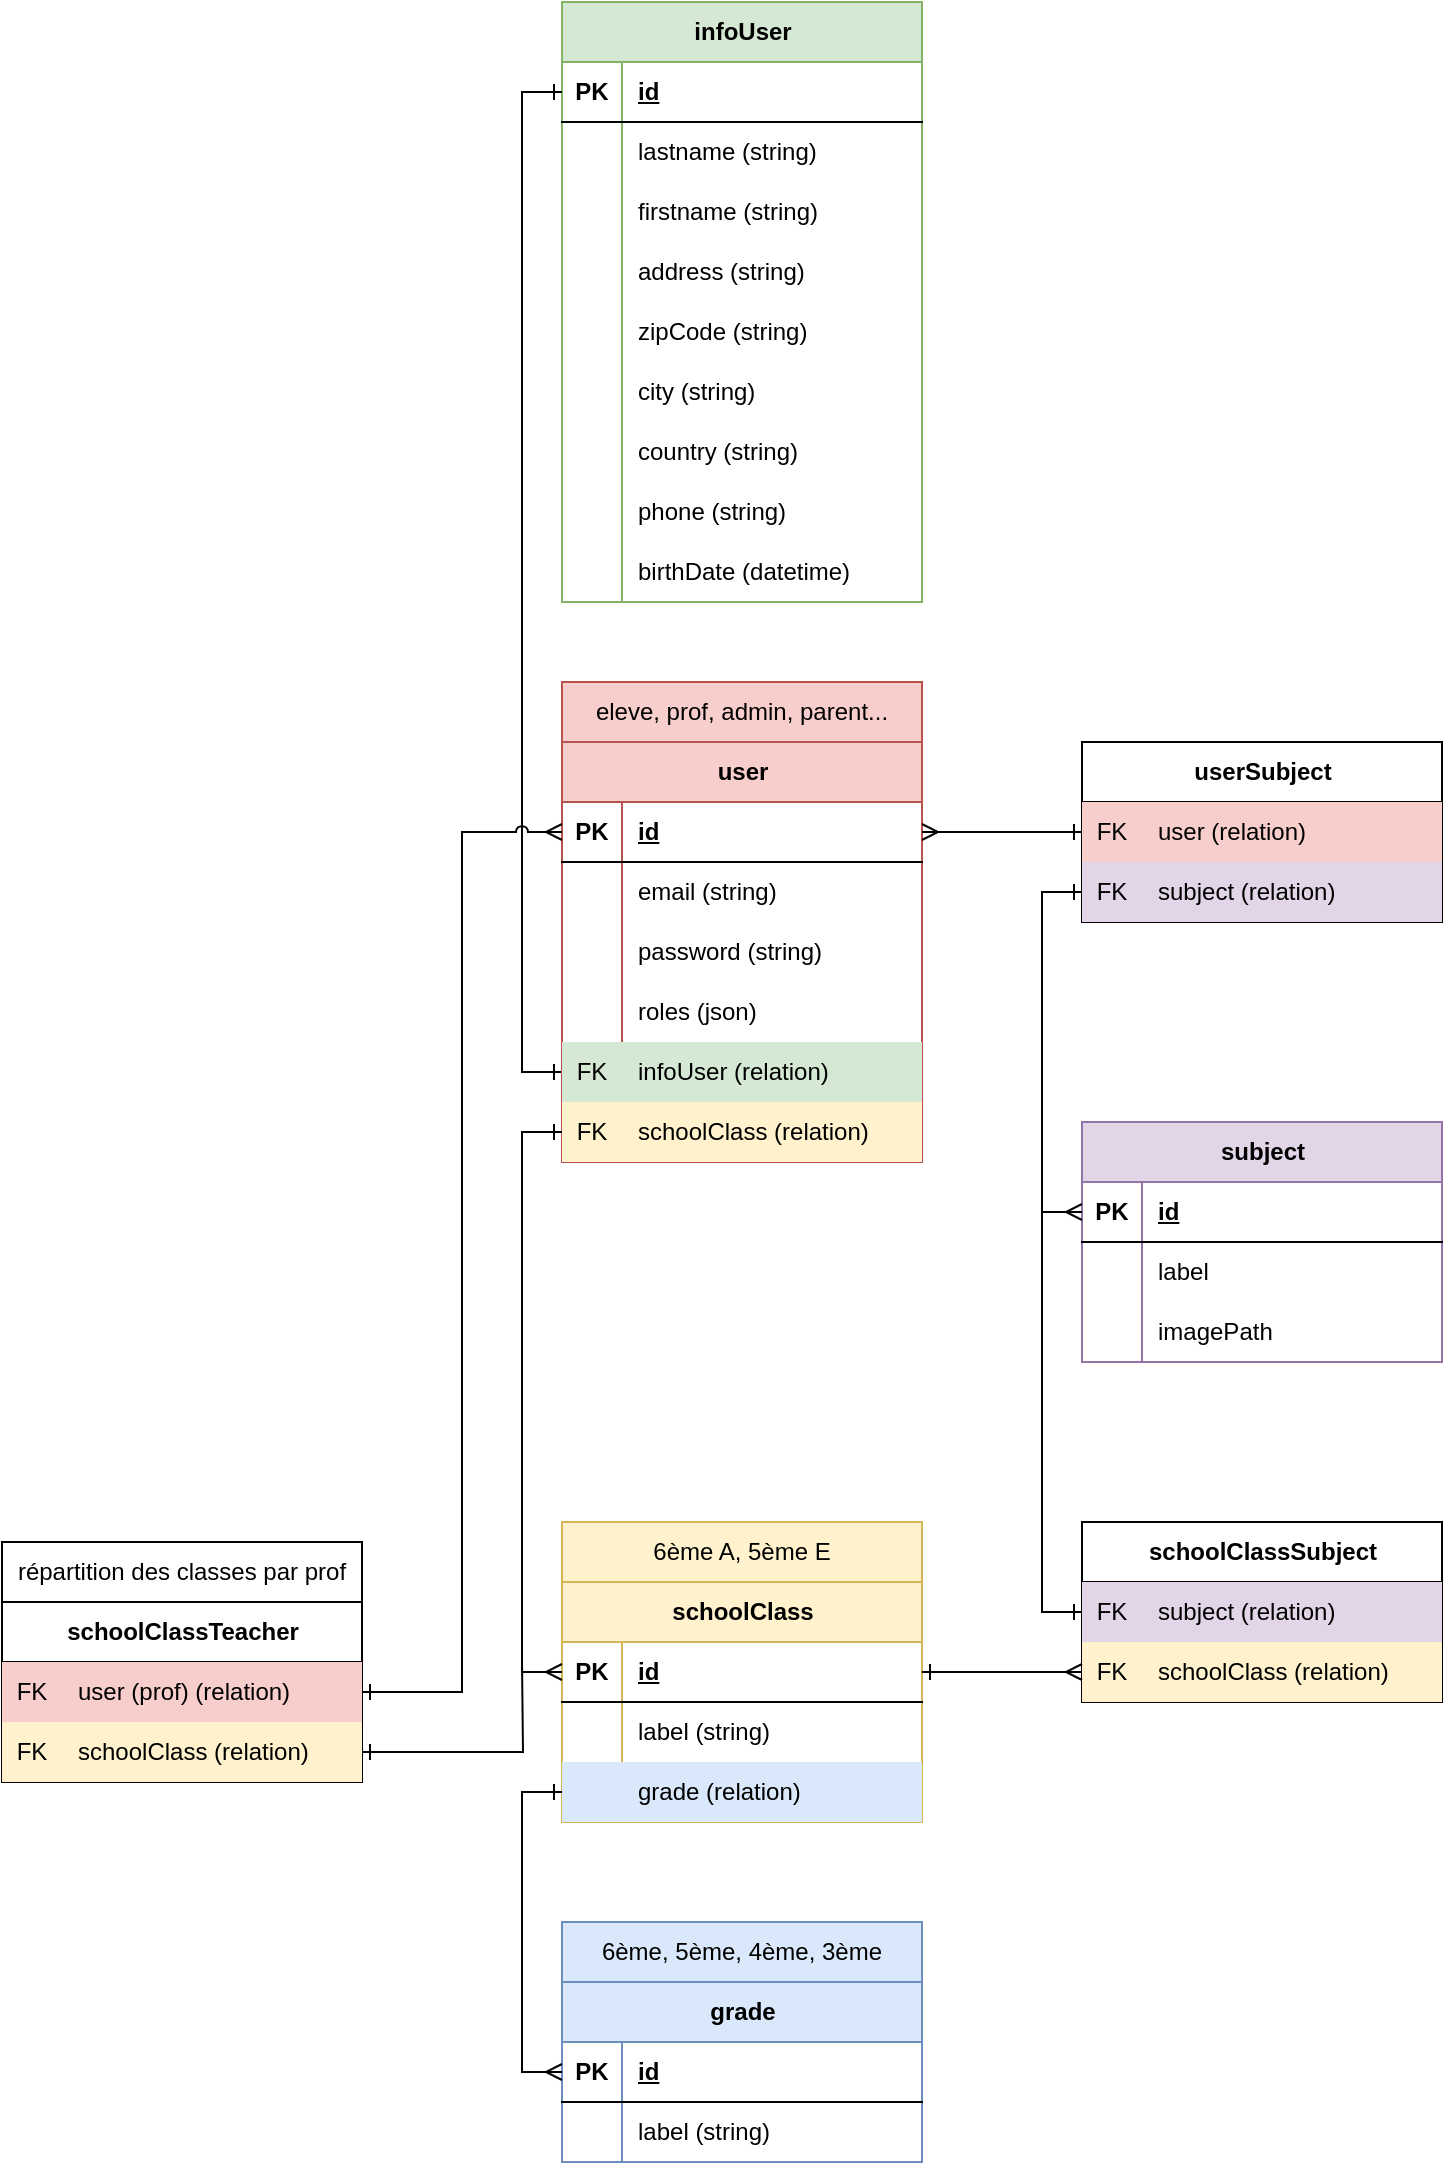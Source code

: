 <mxfile version="22.0.8" type="device">
  <diagram name="Page-1" id="9BN75iyj5hYDdMyl0n--">
    <mxGraphModel dx="1434" dy="1967" grid="1" gridSize="10" guides="1" tooltips="1" connect="1" arrows="1" fold="1" page="1" pageScale="1" pageWidth="827" pageHeight="1169" math="0" shadow="0">
      <root>
        <mxCell id="0" />
        <mxCell id="1" parent="0" />
        <mxCell id="lKDi9ks_a8zr1WC6G1iA-94" value="userSubject" style="shape=table;startSize=30;container=1;collapsible=1;childLayout=tableLayout;fixedRows=1;rowLines=0;fontStyle=1;align=center;resizeLast=1;html=1;" parent="1" vertex="1">
          <mxGeometry x="600" y="-750" width="180" height="90" as="geometry" />
        </mxCell>
        <mxCell id="lKDi9ks_a8zr1WC6G1iA-98" value="" style="shape=tableRow;horizontal=0;startSize=0;swimlaneHead=0;swimlaneBody=0;fillColor=none;collapsible=0;dropTarget=0;points=[[0,0.5],[1,0.5]];portConstraint=eastwest;top=0;left=0;right=0;bottom=0;" parent="lKDi9ks_a8zr1WC6G1iA-94" vertex="1">
          <mxGeometry y="30" width="180" height="30" as="geometry" />
        </mxCell>
        <mxCell id="lKDi9ks_a8zr1WC6G1iA-99" value="FK" style="shape=partialRectangle;connectable=0;fillColor=#f8cecc;top=0;left=0;bottom=0;right=0;editable=1;overflow=hidden;whiteSpace=wrap;html=1;strokeColor=#b85450;" parent="lKDi9ks_a8zr1WC6G1iA-98" vertex="1">
          <mxGeometry width="30" height="30" as="geometry">
            <mxRectangle width="30" height="30" as="alternateBounds" />
          </mxGeometry>
        </mxCell>
        <mxCell id="lKDi9ks_a8zr1WC6G1iA-100" value="user (relation)" style="shape=partialRectangle;connectable=0;fillColor=#f8cecc;top=0;left=0;bottom=0;right=0;align=left;spacingLeft=6;overflow=hidden;whiteSpace=wrap;html=1;strokeColor=#b85450;" parent="lKDi9ks_a8zr1WC6G1iA-98" vertex="1">
          <mxGeometry x="30" width="150" height="30" as="geometry">
            <mxRectangle width="150" height="30" as="alternateBounds" />
          </mxGeometry>
        </mxCell>
        <mxCell id="lKDi9ks_a8zr1WC6G1iA-101" value="" style="shape=tableRow;horizontal=0;startSize=0;swimlaneHead=0;swimlaneBody=0;fillColor=none;collapsible=0;dropTarget=0;points=[[0,0.5],[1,0.5]];portConstraint=eastwest;top=0;left=0;right=0;bottom=0;" parent="lKDi9ks_a8zr1WC6G1iA-94" vertex="1">
          <mxGeometry y="60" width="180" height="30" as="geometry" />
        </mxCell>
        <mxCell id="lKDi9ks_a8zr1WC6G1iA-102" value="FK" style="shape=partialRectangle;connectable=0;fillColor=#e1d5e7;top=0;left=0;bottom=0;right=0;editable=1;overflow=hidden;whiteSpace=wrap;html=1;strokeColor=#9673a6;" parent="lKDi9ks_a8zr1WC6G1iA-101" vertex="1">
          <mxGeometry width="30" height="30" as="geometry">
            <mxRectangle width="30" height="30" as="alternateBounds" />
          </mxGeometry>
        </mxCell>
        <mxCell id="lKDi9ks_a8zr1WC6G1iA-103" value="subject (relation)" style="shape=partialRectangle;connectable=0;fillColor=#e1d5e7;top=0;left=0;bottom=0;right=0;align=left;spacingLeft=6;overflow=hidden;whiteSpace=wrap;html=1;strokeColor=#9673a6;" parent="lKDi9ks_a8zr1WC6G1iA-101" vertex="1">
          <mxGeometry x="30" width="150" height="30" as="geometry">
            <mxRectangle width="150" height="30" as="alternateBounds" />
          </mxGeometry>
        </mxCell>
        <mxCell id="lKDi9ks_a8zr1WC6G1iA-159" value="subject" style="shape=table;startSize=30;container=1;collapsible=1;childLayout=tableLayout;fixedRows=1;rowLines=0;fontStyle=1;align=center;resizeLast=1;html=1;fillColor=#e1d5e7;strokeColor=#9673a6;" parent="1" vertex="1">
          <mxGeometry x="600" y="-560" width="180" height="120" as="geometry" />
        </mxCell>
        <mxCell id="lKDi9ks_a8zr1WC6G1iA-160" value="" style="shape=tableRow;horizontal=0;startSize=0;swimlaneHead=0;swimlaneBody=0;fillColor=none;collapsible=0;dropTarget=0;points=[[0,0.5],[1,0.5]];portConstraint=eastwest;top=0;left=0;right=0;bottom=1;" parent="lKDi9ks_a8zr1WC6G1iA-159" vertex="1">
          <mxGeometry y="30" width="180" height="30" as="geometry" />
        </mxCell>
        <mxCell id="lKDi9ks_a8zr1WC6G1iA-161" value="PK" style="shape=partialRectangle;connectable=0;fillColor=none;top=0;left=0;bottom=0;right=0;fontStyle=1;overflow=hidden;whiteSpace=wrap;html=1;" parent="lKDi9ks_a8zr1WC6G1iA-160" vertex="1">
          <mxGeometry width="30" height="30" as="geometry">
            <mxRectangle width="30" height="30" as="alternateBounds" />
          </mxGeometry>
        </mxCell>
        <mxCell id="lKDi9ks_a8zr1WC6G1iA-162" value="id" style="shape=partialRectangle;connectable=0;fillColor=none;top=0;left=0;bottom=0;right=0;align=left;spacingLeft=6;fontStyle=5;overflow=hidden;whiteSpace=wrap;html=1;" parent="lKDi9ks_a8zr1WC6G1iA-160" vertex="1">
          <mxGeometry x="30" width="150" height="30" as="geometry">
            <mxRectangle width="150" height="30" as="alternateBounds" />
          </mxGeometry>
        </mxCell>
        <mxCell id="lKDi9ks_a8zr1WC6G1iA-163" value="" style="shape=tableRow;horizontal=0;startSize=0;swimlaneHead=0;swimlaneBody=0;fillColor=none;collapsible=0;dropTarget=0;points=[[0,0.5],[1,0.5]];portConstraint=eastwest;top=0;left=0;right=0;bottom=0;" parent="lKDi9ks_a8zr1WC6G1iA-159" vertex="1">
          <mxGeometry y="60" width="180" height="30" as="geometry" />
        </mxCell>
        <mxCell id="lKDi9ks_a8zr1WC6G1iA-164" value="" style="shape=partialRectangle;connectable=0;fillColor=none;top=0;left=0;bottom=0;right=0;editable=1;overflow=hidden;whiteSpace=wrap;html=1;" parent="lKDi9ks_a8zr1WC6G1iA-163" vertex="1">
          <mxGeometry width="30" height="30" as="geometry">
            <mxRectangle width="30" height="30" as="alternateBounds" />
          </mxGeometry>
        </mxCell>
        <mxCell id="lKDi9ks_a8zr1WC6G1iA-165" value="label" style="shape=partialRectangle;connectable=0;fillColor=none;top=0;left=0;bottom=0;right=0;align=left;spacingLeft=6;overflow=hidden;whiteSpace=wrap;html=1;" parent="lKDi9ks_a8zr1WC6G1iA-163" vertex="1">
          <mxGeometry x="30" width="150" height="30" as="geometry">
            <mxRectangle width="150" height="30" as="alternateBounds" />
          </mxGeometry>
        </mxCell>
        <mxCell id="lKDi9ks_a8zr1WC6G1iA-166" value="" style="shape=tableRow;horizontal=0;startSize=0;swimlaneHead=0;swimlaneBody=0;fillColor=none;collapsible=0;dropTarget=0;points=[[0,0.5],[1,0.5]];portConstraint=eastwest;top=0;left=0;right=0;bottom=0;" parent="lKDi9ks_a8zr1WC6G1iA-159" vertex="1">
          <mxGeometry y="90" width="180" height="30" as="geometry" />
        </mxCell>
        <mxCell id="lKDi9ks_a8zr1WC6G1iA-167" value="" style="shape=partialRectangle;connectable=0;fillColor=none;top=0;left=0;bottom=0;right=0;editable=1;overflow=hidden;whiteSpace=wrap;html=1;" parent="lKDi9ks_a8zr1WC6G1iA-166" vertex="1">
          <mxGeometry width="30" height="30" as="geometry">
            <mxRectangle width="30" height="30" as="alternateBounds" />
          </mxGeometry>
        </mxCell>
        <mxCell id="lKDi9ks_a8zr1WC6G1iA-168" value="imagePath" style="shape=partialRectangle;connectable=0;fillColor=none;top=0;left=0;bottom=0;right=0;align=left;spacingLeft=6;overflow=hidden;whiteSpace=wrap;html=1;" parent="lKDi9ks_a8zr1WC6G1iA-166" vertex="1">
          <mxGeometry x="30" width="150" height="30" as="geometry">
            <mxRectangle width="150" height="30" as="alternateBounds" />
          </mxGeometry>
        </mxCell>
        <mxCell id="lKDi9ks_a8zr1WC6G1iA-172" value="infoUser" style="shape=table;startSize=30;container=1;collapsible=1;childLayout=tableLayout;fixedRows=1;rowLines=0;fontStyle=1;align=center;resizeLast=1;html=1;fillColor=#d5e8d4;strokeColor=#82b366;" parent="1" vertex="1">
          <mxGeometry x="340" y="-1120" width="180" height="300" as="geometry" />
        </mxCell>
        <mxCell id="lKDi9ks_a8zr1WC6G1iA-173" value="" style="shape=tableRow;horizontal=0;startSize=0;swimlaneHead=0;swimlaneBody=0;fillColor=none;collapsible=0;dropTarget=0;points=[[0,0.5],[1,0.5]];portConstraint=eastwest;top=0;left=0;right=0;bottom=1;" parent="lKDi9ks_a8zr1WC6G1iA-172" vertex="1">
          <mxGeometry y="30" width="180" height="30" as="geometry" />
        </mxCell>
        <mxCell id="lKDi9ks_a8zr1WC6G1iA-174" value="PK" style="shape=partialRectangle;connectable=0;fillColor=none;top=0;left=0;bottom=0;right=0;fontStyle=1;overflow=hidden;whiteSpace=wrap;html=1;" parent="lKDi9ks_a8zr1WC6G1iA-173" vertex="1">
          <mxGeometry width="30" height="30" as="geometry">
            <mxRectangle width="30" height="30" as="alternateBounds" />
          </mxGeometry>
        </mxCell>
        <mxCell id="lKDi9ks_a8zr1WC6G1iA-175" value="id" style="shape=partialRectangle;connectable=0;fillColor=none;top=0;left=0;bottom=0;right=0;align=left;spacingLeft=6;fontStyle=5;overflow=hidden;whiteSpace=wrap;html=1;" parent="lKDi9ks_a8zr1WC6G1iA-173" vertex="1">
          <mxGeometry x="30" width="150" height="30" as="geometry">
            <mxRectangle width="150" height="30" as="alternateBounds" />
          </mxGeometry>
        </mxCell>
        <mxCell id="lKDi9ks_a8zr1WC6G1iA-176" value="" style="shape=tableRow;horizontal=0;startSize=0;swimlaneHead=0;swimlaneBody=0;fillColor=none;collapsible=0;dropTarget=0;points=[[0,0.5],[1,0.5]];portConstraint=eastwest;top=0;left=0;right=0;bottom=0;" parent="lKDi9ks_a8zr1WC6G1iA-172" vertex="1">
          <mxGeometry y="60" width="180" height="30" as="geometry" />
        </mxCell>
        <mxCell id="lKDi9ks_a8zr1WC6G1iA-177" value="" style="shape=partialRectangle;connectable=0;fillColor=none;top=0;left=0;bottom=0;right=0;editable=1;overflow=hidden;whiteSpace=wrap;html=1;" parent="lKDi9ks_a8zr1WC6G1iA-176" vertex="1">
          <mxGeometry width="30" height="30" as="geometry">
            <mxRectangle width="30" height="30" as="alternateBounds" />
          </mxGeometry>
        </mxCell>
        <mxCell id="lKDi9ks_a8zr1WC6G1iA-178" value="lastname (string)" style="shape=partialRectangle;connectable=0;fillColor=none;top=0;left=0;bottom=0;right=0;align=left;spacingLeft=6;overflow=hidden;whiteSpace=wrap;html=1;" parent="lKDi9ks_a8zr1WC6G1iA-176" vertex="1">
          <mxGeometry x="30" width="150" height="30" as="geometry">
            <mxRectangle width="150" height="30" as="alternateBounds" />
          </mxGeometry>
        </mxCell>
        <mxCell id="lKDi9ks_a8zr1WC6G1iA-179" value="" style="shape=tableRow;horizontal=0;startSize=0;swimlaneHead=0;swimlaneBody=0;fillColor=none;collapsible=0;dropTarget=0;points=[[0,0.5],[1,0.5]];portConstraint=eastwest;top=0;left=0;right=0;bottom=0;" parent="lKDi9ks_a8zr1WC6G1iA-172" vertex="1">
          <mxGeometry y="90" width="180" height="30" as="geometry" />
        </mxCell>
        <mxCell id="lKDi9ks_a8zr1WC6G1iA-180" value="" style="shape=partialRectangle;connectable=0;fillColor=none;top=0;left=0;bottom=0;right=0;editable=1;overflow=hidden;whiteSpace=wrap;html=1;" parent="lKDi9ks_a8zr1WC6G1iA-179" vertex="1">
          <mxGeometry width="30" height="30" as="geometry">
            <mxRectangle width="30" height="30" as="alternateBounds" />
          </mxGeometry>
        </mxCell>
        <mxCell id="lKDi9ks_a8zr1WC6G1iA-181" value="firstname (string)" style="shape=partialRectangle;connectable=0;fillColor=none;top=0;left=0;bottom=0;right=0;align=left;spacingLeft=6;overflow=hidden;whiteSpace=wrap;html=1;" parent="lKDi9ks_a8zr1WC6G1iA-179" vertex="1">
          <mxGeometry x="30" width="150" height="30" as="geometry">
            <mxRectangle width="150" height="30" as="alternateBounds" />
          </mxGeometry>
        </mxCell>
        <mxCell id="lKDi9ks_a8zr1WC6G1iA-182" value="" style="shape=tableRow;horizontal=0;startSize=0;swimlaneHead=0;swimlaneBody=0;fillColor=none;collapsible=0;dropTarget=0;points=[[0,0.5],[1,0.5]];portConstraint=eastwest;top=0;left=0;right=0;bottom=0;" parent="lKDi9ks_a8zr1WC6G1iA-172" vertex="1">
          <mxGeometry y="120" width="180" height="30" as="geometry" />
        </mxCell>
        <mxCell id="lKDi9ks_a8zr1WC6G1iA-183" value="&lt;br&gt;&lt;br&gt;&lt;br&gt;&lt;br&gt;" style="shape=partialRectangle;connectable=0;fillColor=none;top=0;left=0;bottom=0;right=0;editable=1;overflow=hidden;whiteSpace=wrap;html=1;" parent="lKDi9ks_a8zr1WC6G1iA-182" vertex="1">
          <mxGeometry width="30" height="30" as="geometry">
            <mxRectangle width="30" height="30" as="alternateBounds" />
          </mxGeometry>
        </mxCell>
        <mxCell id="lKDi9ks_a8zr1WC6G1iA-184" value="address (string)" style="shape=partialRectangle;connectable=0;fillColor=none;top=0;left=0;bottom=0;right=0;align=left;spacingLeft=6;overflow=hidden;whiteSpace=wrap;html=1;" parent="lKDi9ks_a8zr1WC6G1iA-182" vertex="1">
          <mxGeometry x="30" width="150" height="30" as="geometry">
            <mxRectangle width="150" height="30" as="alternateBounds" />
          </mxGeometry>
        </mxCell>
        <mxCell id="lKDi9ks_a8zr1WC6G1iA-185" value="" style="shape=tableRow;horizontal=0;startSize=0;swimlaneHead=0;swimlaneBody=0;fillColor=none;collapsible=0;dropTarget=0;points=[[0,0.5],[1,0.5]];portConstraint=eastwest;top=0;left=0;right=0;bottom=0;" parent="lKDi9ks_a8zr1WC6G1iA-172" vertex="1">
          <mxGeometry y="150" width="180" height="30" as="geometry" />
        </mxCell>
        <mxCell id="lKDi9ks_a8zr1WC6G1iA-186" value="&lt;br&gt;&lt;br&gt;&lt;br&gt;&lt;br&gt;" style="shape=partialRectangle;connectable=0;fillColor=none;top=0;left=0;bottom=0;right=0;editable=1;overflow=hidden;whiteSpace=wrap;html=1;" parent="lKDi9ks_a8zr1WC6G1iA-185" vertex="1">
          <mxGeometry width="30" height="30" as="geometry">
            <mxRectangle width="30" height="30" as="alternateBounds" />
          </mxGeometry>
        </mxCell>
        <mxCell id="lKDi9ks_a8zr1WC6G1iA-187" value="zipCode (string)" style="shape=partialRectangle;connectable=0;fillColor=none;top=0;left=0;bottom=0;right=0;align=left;spacingLeft=6;overflow=hidden;whiteSpace=wrap;html=1;" parent="lKDi9ks_a8zr1WC6G1iA-185" vertex="1">
          <mxGeometry x="30" width="150" height="30" as="geometry">
            <mxRectangle width="150" height="30" as="alternateBounds" />
          </mxGeometry>
        </mxCell>
        <mxCell id="lKDi9ks_a8zr1WC6G1iA-188" value="" style="shape=tableRow;horizontal=0;startSize=0;swimlaneHead=0;swimlaneBody=0;fillColor=none;collapsible=0;dropTarget=0;points=[[0,0.5],[1,0.5]];portConstraint=eastwest;top=0;left=0;right=0;bottom=0;" parent="lKDi9ks_a8zr1WC6G1iA-172" vertex="1">
          <mxGeometry y="180" width="180" height="30" as="geometry" />
        </mxCell>
        <mxCell id="lKDi9ks_a8zr1WC6G1iA-189" value="&lt;br&gt;&lt;br&gt;&lt;br&gt;&lt;br&gt;" style="shape=partialRectangle;connectable=0;fillColor=none;top=0;left=0;bottom=0;right=0;editable=1;overflow=hidden;whiteSpace=wrap;html=1;" parent="lKDi9ks_a8zr1WC6G1iA-188" vertex="1">
          <mxGeometry width="30" height="30" as="geometry">
            <mxRectangle width="30" height="30" as="alternateBounds" />
          </mxGeometry>
        </mxCell>
        <mxCell id="lKDi9ks_a8zr1WC6G1iA-190" value="city (string)" style="shape=partialRectangle;connectable=0;fillColor=none;top=0;left=0;bottom=0;right=0;align=left;spacingLeft=6;overflow=hidden;whiteSpace=wrap;html=1;" parent="lKDi9ks_a8zr1WC6G1iA-188" vertex="1">
          <mxGeometry x="30" width="150" height="30" as="geometry">
            <mxRectangle width="150" height="30" as="alternateBounds" />
          </mxGeometry>
        </mxCell>
        <mxCell id="lKDi9ks_a8zr1WC6G1iA-191" value="" style="shape=tableRow;horizontal=0;startSize=0;swimlaneHead=0;swimlaneBody=0;fillColor=none;collapsible=0;dropTarget=0;points=[[0,0.5],[1,0.5]];portConstraint=eastwest;top=0;left=0;right=0;bottom=0;" parent="lKDi9ks_a8zr1WC6G1iA-172" vertex="1">
          <mxGeometry y="210" width="180" height="30" as="geometry" />
        </mxCell>
        <mxCell id="lKDi9ks_a8zr1WC6G1iA-192" value="&lt;br&gt;&lt;br&gt;&lt;br&gt;&lt;br&gt;" style="shape=partialRectangle;connectable=0;fillColor=none;top=0;left=0;bottom=0;right=0;editable=1;overflow=hidden;whiteSpace=wrap;html=1;" parent="lKDi9ks_a8zr1WC6G1iA-191" vertex="1">
          <mxGeometry width="30" height="30" as="geometry">
            <mxRectangle width="30" height="30" as="alternateBounds" />
          </mxGeometry>
        </mxCell>
        <mxCell id="lKDi9ks_a8zr1WC6G1iA-193" value="country (string)" style="shape=partialRectangle;connectable=0;fillColor=none;top=0;left=0;bottom=0;right=0;align=left;spacingLeft=6;overflow=hidden;whiteSpace=wrap;html=1;" parent="lKDi9ks_a8zr1WC6G1iA-191" vertex="1">
          <mxGeometry x="30" width="150" height="30" as="geometry">
            <mxRectangle width="150" height="30" as="alternateBounds" />
          </mxGeometry>
        </mxCell>
        <mxCell id="lKDi9ks_a8zr1WC6G1iA-194" value="" style="shape=tableRow;horizontal=0;startSize=0;swimlaneHead=0;swimlaneBody=0;fillColor=none;collapsible=0;dropTarget=0;points=[[0,0.5],[1,0.5]];portConstraint=eastwest;top=0;left=0;right=0;bottom=0;" parent="lKDi9ks_a8zr1WC6G1iA-172" vertex="1">
          <mxGeometry y="240" width="180" height="30" as="geometry" />
        </mxCell>
        <mxCell id="lKDi9ks_a8zr1WC6G1iA-195" value="&lt;br&gt;&lt;br&gt;&lt;br&gt;&lt;br&gt;" style="shape=partialRectangle;connectable=0;fillColor=none;top=0;left=0;bottom=0;right=0;editable=1;overflow=hidden;whiteSpace=wrap;html=1;" parent="lKDi9ks_a8zr1WC6G1iA-194" vertex="1">
          <mxGeometry width="30" height="30" as="geometry">
            <mxRectangle width="30" height="30" as="alternateBounds" />
          </mxGeometry>
        </mxCell>
        <mxCell id="lKDi9ks_a8zr1WC6G1iA-196" value="phone (string)" style="shape=partialRectangle;connectable=0;fillColor=none;top=0;left=0;bottom=0;right=0;align=left;spacingLeft=6;overflow=hidden;whiteSpace=wrap;html=1;" parent="lKDi9ks_a8zr1WC6G1iA-194" vertex="1">
          <mxGeometry x="30" width="150" height="30" as="geometry">
            <mxRectangle width="150" height="30" as="alternateBounds" />
          </mxGeometry>
        </mxCell>
        <mxCell id="lKDi9ks_a8zr1WC6G1iA-197" value="" style="shape=tableRow;horizontal=0;startSize=0;swimlaneHead=0;swimlaneBody=0;fillColor=none;collapsible=0;dropTarget=0;points=[[0,0.5],[1,0.5]];portConstraint=eastwest;top=0;left=0;right=0;bottom=0;" parent="lKDi9ks_a8zr1WC6G1iA-172" vertex="1">
          <mxGeometry y="270" width="180" height="30" as="geometry" />
        </mxCell>
        <mxCell id="lKDi9ks_a8zr1WC6G1iA-198" value="&lt;br&gt;&lt;br&gt;&lt;br&gt;&lt;br&gt;" style="shape=partialRectangle;connectable=0;fillColor=none;top=0;left=0;bottom=0;right=0;editable=1;overflow=hidden;whiteSpace=wrap;html=1;" parent="lKDi9ks_a8zr1WC6G1iA-197" vertex="1">
          <mxGeometry width="30" height="30" as="geometry">
            <mxRectangle width="30" height="30" as="alternateBounds" />
          </mxGeometry>
        </mxCell>
        <mxCell id="lKDi9ks_a8zr1WC6G1iA-199" value="birthDate (datetime)" style="shape=partialRectangle;connectable=0;fillColor=none;top=0;left=0;bottom=0;right=0;align=left;spacingLeft=6;overflow=hidden;whiteSpace=wrap;html=1;" parent="lKDi9ks_a8zr1WC6G1iA-197" vertex="1">
          <mxGeometry x="30" width="150" height="30" as="geometry">
            <mxRectangle width="150" height="30" as="alternateBounds" />
          </mxGeometry>
        </mxCell>
        <mxCell id="lKDi9ks_a8zr1WC6G1iA-206" style="edgeStyle=orthogonalEdgeStyle;rounded=0;orthogonalLoop=1;jettySize=auto;html=1;exitX=0;exitY=0.5;exitDx=0;exitDy=0;entryX=0;entryY=0.5;entryDx=0;entryDy=0;startArrow=ERone;startFill=0;endArrow=ERone;endFill=0;" parent="1" source="lKDi9ks_a8zr1WC6G1iA-203" target="lKDi9ks_a8zr1WC6G1iA-173" edge="1">
          <mxGeometry relative="1" as="geometry" />
        </mxCell>
        <mxCell id="lKDi9ks_a8zr1WC6G1iA-211" value="" style="group" parent="1" vertex="1" connectable="0">
          <mxGeometry x="340" y="-160" width="180" height="120" as="geometry" />
        </mxCell>
        <mxCell id="lKDi9ks_a8zr1WC6G1iA-120" value="grade" style="shape=table;startSize=30;container=1;collapsible=1;childLayout=tableLayout;fixedRows=1;rowLines=0;fontStyle=1;align=center;resizeLast=1;html=1;fillColor=#dae8fc;strokeColor=#6c8ebf;" parent="lKDi9ks_a8zr1WC6G1iA-211" vertex="1">
          <mxGeometry y="30" width="180" height="90" as="geometry" />
        </mxCell>
        <mxCell id="lKDi9ks_a8zr1WC6G1iA-121" value="" style="shape=tableRow;horizontal=0;startSize=0;swimlaneHead=0;swimlaneBody=0;fillColor=none;collapsible=0;dropTarget=0;points=[[0,0.5],[1,0.5]];portConstraint=eastwest;top=0;left=0;right=0;bottom=1;" parent="lKDi9ks_a8zr1WC6G1iA-120" vertex="1">
          <mxGeometry y="30" width="180" height="30" as="geometry" />
        </mxCell>
        <mxCell id="lKDi9ks_a8zr1WC6G1iA-122" value="PK" style="shape=partialRectangle;connectable=0;fillColor=none;top=0;left=0;bottom=0;right=0;fontStyle=1;overflow=hidden;whiteSpace=wrap;html=1;" parent="lKDi9ks_a8zr1WC6G1iA-121" vertex="1">
          <mxGeometry width="30" height="30" as="geometry">
            <mxRectangle width="30" height="30" as="alternateBounds" />
          </mxGeometry>
        </mxCell>
        <mxCell id="lKDi9ks_a8zr1WC6G1iA-123" value="id" style="shape=partialRectangle;connectable=0;fillColor=none;top=0;left=0;bottom=0;right=0;align=left;spacingLeft=6;fontStyle=5;overflow=hidden;whiteSpace=wrap;html=1;" parent="lKDi9ks_a8zr1WC6G1iA-121" vertex="1">
          <mxGeometry x="30" width="150" height="30" as="geometry">
            <mxRectangle width="150" height="30" as="alternateBounds" />
          </mxGeometry>
        </mxCell>
        <mxCell id="lKDi9ks_a8zr1WC6G1iA-124" value="" style="shape=tableRow;horizontal=0;startSize=0;swimlaneHead=0;swimlaneBody=0;fillColor=none;collapsible=0;dropTarget=0;points=[[0,0.5],[1,0.5]];portConstraint=eastwest;top=0;left=0;right=0;bottom=0;" parent="lKDi9ks_a8zr1WC6G1iA-120" vertex="1">
          <mxGeometry y="60" width="180" height="30" as="geometry" />
        </mxCell>
        <mxCell id="lKDi9ks_a8zr1WC6G1iA-125" value="" style="shape=partialRectangle;connectable=0;fillColor=none;top=0;left=0;bottom=0;right=0;editable=1;overflow=hidden;whiteSpace=wrap;html=1;" parent="lKDi9ks_a8zr1WC6G1iA-124" vertex="1">
          <mxGeometry width="30" height="30" as="geometry">
            <mxRectangle width="30" height="30" as="alternateBounds" />
          </mxGeometry>
        </mxCell>
        <mxCell id="lKDi9ks_a8zr1WC6G1iA-126" value="label (string)" style="shape=partialRectangle;connectable=0;fillColor=none;top=0;left=0;bottom=0;right=0;align=left;spacingLeft=6;overflow=hidden;whiteSpace=wrap;html=1;" parent="lKDi9ks_a8zr1WC6G1iA-124" vertex="1">
          <mxGeometry x="30" width="150" height="30" as="geometry">
            <mxRectangle width="150" height="30" as="alternateBounds" />
          </mxGeometry>
        </mxCell>
        <mxCell id="lKDi9ks_a8zr1WC6G1iA-210" value="6ème, 5ème, 4ème, 3ème" style="rounded=0;whiteSpace=wrap;html=1;fillColor=#dae8fc;strokeColor=#6c8ebf;" parent="lKDi9ks_a8zr1WC6G1iA-211" vertex="1">
          <mxGeometry width="180" height="30" as="geometry" />
        </mxCell>
        <mxCell id="lKDi9ks_a8zr1WC6G1iA-212" value="" style="group" parent="1" vertex="1" connectable="0">
          <mxGeometry x="340" y="-780" width="180" height="210" as="geometry" />
        </mxCell>
        <mxCell id="lKDi9ks_a8zr1WC6G1iA-133" value="user" style="shape=table;startSize=30;container=1;collapsible=1;childLayout=tableLayout;fixedRows=1;rowLines=0;fontStyle=1;align=center;resizeLast=1;html=1;fillColor=#f8cecc;strokeColor=#b85450;" parent="lKDi9ks_a8zr1WC6G1iA-212" vertex="1">
          <mxGeometry y="30" width="180" height="210" as="geometry" />
        </mxCell>
        <mxCell id="lKDi9ks_a8zr1WC6G1iA-134" value="" style="shape=tableRow;horizontal=0;startSize=0;swimlaneHead=0;swimlaneBody=0;fillColor=none;collapsible=0;dropTarget=0;points=[[0,0.5],[1,0.5]];portConstraint=eastwest;top=0;left=0;right=0;bottom=1;" parent="lKDi9ks_a8zr1WC6G1iA-133" vertex="1">
          <mxGeometry y="30" width="180" height="30" as="geometry" />
        </mxCell>
        <mxCell id="lKDi9ks_a8zr1WC6G1iA-135" value="PK" style="shape=partialRectangle;connectable=0;fillColor=none;top=0;left=0;bottom=0;right=0;fontStyle=1;overflow=hidden;whiteSpace=wrap;html=1;" parent="lKDi9ks_a8zr1WC6G1iA-134" vertex="1">
          <mxGeometry width="30" height="30" as="geometry">
            <mxRectangle width="30" height="30" as="alternateBounds" />
          </mxGeometry>
        </mxCell>
        <mxCell id="lKDi9ks_a8zr1WC6G1iA-136" value="id" style="shape=partialRectangle;connectable=0;fillColor=none;top=0;left=0;bottom=0;right=0;align=left;spacingLeft=6;fontStyle=5;overflow=hidden;whiteSpace=wrap;html=1;" parent="lKDi9ks_a8zr1WC6G1iA-134" vertex="1">
          <mxGeometry x="30" width="150" height="30" as="geometry">
            <mxRectangle width="150" height="30" as="alternateBounds" />
          </mxGeometry>
        </mxCell>
        <mxCell id="lKDi9ks_a8zr1WC6G1iA-137" value="" style="shape=tableRow;horizontal=0;startSize=0;swimlaneHead=0;swimlaneBody=0;fillColor=none;collapsible=0;dropTarget=0;points=[[0,0.5],[1,0.5]];portConstraint=eastwest;top=0;left=0;right=0;bottom=0;" parent="lKDi9ks_a8zr1WC6G1iA-133" vertex="1">
          <mxGeometry y="60" width="180" height="30" as="geometry" />
        </mxCell>
        <mxCell id="lKDi9ks_a8zr1WC6G1iA-138" value="" style="shape=partialRectangle;connectable=0;fillColor=none;top=0;left=0;bottom=0;right=0;editable=1;overflow=hidden;whiteSpace=wrap;html=1;" parent="lKDi9ks_a8zr1WC6G1iA-137" vertex="1">
          <mxGeometry width="30" height="30" as="geometry">
            <mxRectangle width="30" height="30" as="alternateBounds" />
          </mxGeometry>
        </mxCell>
        <mxCell id="lKDi9ks_a8zr1WC6G1iA-139" value="email (string)" style="shape=partialRectangle;connectable=0;fillColor=none;top=0;left=0;bottom=0;right=0;align=left;spacingLeft=6;overflow=hidden;whiteSpace=wrap;html=1;" parent="lKDi9ks_a8zr1WC6G1iA-137" vertex="1">
          <mxGeometry x="30" width="150" height="30" as="geometry">
            <mxRectangle width="150" height="30" as="alternateBounds" />
          </mxGeometry>
        </mxCell>
        <mxCell id="lKDi9ks_a8zr1WC6G1iA-140" value="" style="shape=tableRow;horizontal=0;startSize=0;swimlaneHead=0;swimlaneBody=0;fillColor=none;collapsible=0;dropTarget=0;points=[[0,0.5],[1,0.5]];portConstraint=eastwest;top=0;left=0;right=0;bottom=0;" parent="lKDi9ks_a8zr1WC6G1iA-133" vertex="1">
          <mxGeometry y="90" width="180" height="30" as="geometry" />
        </mxCell>
        <mxCell id="lKDi9ks_a8zr1WC6G1iA-141" value="" style="shape=partialRectangle;connectable=0;fillColor=none;top=0;left=0;bottom=0;right=0;editable=1;overflow=hidden;whiteSpace=wrap;html=1;" parent="lKDi9ks_a8zr1WC6G1iA-140" vertex="1">
          <mxGeometry width="30" height="30" as="geometry">
            <mxRectangle width="30" height="30" as="alternateBounds" />
          </mxGeometry>
        </mxCell>
        <mxCell id="lKDi9ks_a8zr1WC6G1iA-142" value="password (string)" style="shape=partialRectangle;connectable=0;fillColor=none;top=0;left=0;bottom=0;right=0;align=left;spacingLeft=6;overflow=hidden;whiteSpace=wrap;html=1;" parent="lKDi9ks_a8zr1WC6G1iA-140" vertex="1">
          <mxGeometry x="30" width="150" height="30" as="geometry">
            <mxRectangle width="150" height="30" as="alternateBounds" />
          </mxGeometry>
        </mxCell>
        <mxCell id="lKDi9ks_a8zr1WC6G1iA-143" value="" style="shape=tableRow;horizontal=0;startSize=0;swimlaneHead=0;swimlaneBody=0;fillColor=none;collapsible=0;dropTarget=0;points=[[0,0.5],[1,0.5]];portConstraint=eastwest;top=0;left=0;right=0;bottom=0;" parent="lKDi9ks_a8zr1WC6G1iA-133" vertex="1">
          <mxGeometry y="120" width="180" height="30" as="geometry" />
        </mxCell>
        <mxCell id="lKDi9ks_a8zr1WC6G1iA-144" value="" style="shape=partialRectangle;connectable=0;fillColor=none;top=0;left=0;bottom=0;right=0;editable=1;overflow=hidden;whiteSpace=wrap;html=1;" parent="lKDi9ks_a8zr1WC6G1iA-143" vertex="1">
          <mxGeometry width="30" height="30" as="geometry">
            <mxRectangle width="30" height="30" as="alternateBounds" />
          </mxGeometry>
        </mxCell>
        <mxCell id="lKDi9ks_a8zr1WC6G1iA-145" value="roles (json)" style="shape=partialRectangle;connectable=0;fillColor=none;top=0;left=0;bottom=0;right=0;align=left;spacingLeft=6;overflow=hidden;whiteSpace=wrap;html=1;" parent="lKDi9ks_a8zr1WC6G1iA-143" vertex="1">
          <mxGeometry x="30" width="150" height="30" as="geometry">
            <mxRectangle width="150" height="30" as="alternateBounds" />
          </mxGeometry>
        </mxCell>
        <mxCell id="lKDi9ks_a8zr1WC6G1iA-203" value="" style="shape=tableRow;horizontal=0;startSize=0;swimlaneHead=0;swimlaneBody=0;fillColor=#d5e8d4;collapsible=0;dropTarget=0;points=[[0,0.5],[1,0.5]];portConstraint=eastwest;top=0;left=0;right=0;bottom=0;strokeColor=#82b366;" parent="lKDi9ks_a8zr1WC6G1iA-133" vertex="1">
          <mxGeometry y="150" width="180" height="30" as="geometry" />
        </mxCell>
        <mxCell id="lKDi9ks_a8zr1WC6G1iA-204" value="FK" style="shape=partialRectangle;connectable=0;fillColor=none;top=0;left=0;bottom=0;right=0;editable=1;overflow=hidden;whiteSpace=wrap;html=1;" parent="lKDi9ks_a8zr1WC6G1iA-203" vertex="1">
          <mxGeometry width="30" height="30" as="geometry">
            <mxRectangle width="30" height="30" as="alternateBounds" />
          </mxGeometry>
        </mxCell>
        <mxCell id="lKDi9ks_a8zr1WC6G1iA-205" value="infoUser (relation)" style="shape=partialRectangle;connectable=0;fillColor=#d5e8d4;top=0;left=0;bottom=0;right=0;align=left;spacingLeft=6;overflow=hidden;whiteSpace=wrap;html=1;strokeColor=#82b366;" parent="lKDi9ks_a8zr1WC6G1iA-203" vertex="1">
          <mxGeometry x="30" width="150" height="30" as="geometry">
            <mxRectangle width="150" height="30" as="alternateBounds" />
          </mxGeometry>
        </mxCell>
        <mxCell id="lKDi9ks_a8zr1WC6G1iA-235" value="" style="shape=tableRow;horizontal=0;startSize=0;swimlaneHead=0;swimlaneBody=0;fillColor=#fff2cc;collapsible=0;dropTarget=0;points=[[0,0.5],[1,0.5]];portConstraint=eastwest;top=0;left=0;right=0;bottom=0;strokeColor=#d6b656;" parent="lKDi9ks_a8zr1WC6G1iA-133" vertex="1">
          <mxGeometry y="180" width="180" height="30" as="geometry" />
        </mxCell>
        <mxCell id="lKDi9ks_a8zr1WC6G1iA-236" value="FK" style="shape=partialRectangle;connectable=0;fillColor=none;top=0;left=0;bottom=0;right=0;editable=1;overflow=hidden;whiteSpace=wrap;html=1;" parent="lKDi9ks_a8zr1WC6G1iA-235" vertex="1">
          <mxGeometry width="30" height="30" as="geometry">
            <mxRectangle width="30" height="30" as="alternateBounds" />
          </mxGeometry>
        </mxCell>
        <mxCell id="lKDi9ks_a8zr1WC6G1iA-237" value="schoolClass (relation)" style="shape=partialRectangle;connectable=0;fillColor=#fff2cc;top=0;left=0;bottom=0;right=0;align=left;spacingLeft=6;overflow=hidden;whiteSpace=wrap;html=1;strokeColor=#d6b656;" parent="lKDi9ks_a8zr1WC6G1iA-235" vertex="1">
          <mxGeometry x="30" width="150" height="30" as="geometry">
            <mxRectangle width="150" height="30" as="alternateBounds" />
          </mxGeometry>
        </mxCell>
        <mxCell id="lKDi9ks_a8zr1WC6G1iA-207" value="eleve, prof, admin, parent..." style="text;html=1;strokeColor=#b85450;fillColor=#f8cecc;align=center;verticalAlign=middle;whiteSpace=wrap;rounded=0;" parent="lKDi9ks_a8zr1WC6G1iA-212" vertex="1">
          <mxGeometry width="180" height="30" as="geometry" />
        </mxCell>
        <mxCell id="lKDi9ks_a8zr1WC6G1iA-233" value="" style="group" parent="1" vertex="1" connectable="0">
          <mxGeometry x="340" y="-360" width="180" height="150" as="geometry" />
        </mxCell>
        <mxCell id="lKDi9ks_a8zr1WC6G1iA-107" value="schoolClass" style="shape=table;startSize=30;container=1;collapsible=1;childLayout=tableLayout;fixedRows=1;rowLines=0;fontStyle=1;align=center;resizeLast=1;html=1;fillColor=#fff2cc;strokeColor=#d6b656;" parent="lKDi9ks_a8zr1WC6G1iA-233" vertex="1">
          <mxGeometry y="30" width="180" height="120" as="geometry" />
        </mxCell>
        <mxCell id="lKDi9ks_a8zr1WC6G1iA-108" value="" style="shape=tableRow;horizontal=0;startSize=0;swimlaneHead=0;swimlaneBody=0;fillColor=none;collapsible=0;dropTarget=0;points=[[0,0.5],[1,0.5]];portConstraint=eastwest;top=0;left=0;right=0;bottom=1;" parent="lKDi9ks_a8zr1WC6G1iA-107" vertex="1">
          <mxGeometry y="30" width="180" height="30" as="geometry" />
        </mxCell>
        <mxCell id="lKDi9ks_a8zr1WC6G1iA-109" value="PK" style="shape=partialRectangle;connectable=0;fillColor=none;top=0;left=0;bottom=0;right=0;fontStyle=1;overflow=hidden;whiteSpace=wrap;html=1;" parent="lKDi9ks_a8zr1WC6G1iA-108" vertex="1">
          <mxGeometry width="30" height="30" as="geometry">
            <mxRectangle width="30" height="30" as="alternateBounds" />
          </mxGeometry>
        </mxCell>
        <mxCell id="lKDi9ks_a8zr1WC6G1iA-110" value="id" style="shape=partialRectangle;connectable=0;fillColor=none;top=0;left=0;bottom=0;right=0;align=left;spacingLeft=6;fontStyle=5;overflow=hidden;whiteSpace=wrap;html=1;" parent="lKDi9ks_a8zr1WC6G1iA-108" vertex="1">
          <mxGeometry x="30" width="150" height="30" as="geometry">
            <mxRectangle width="150" height="30" as="alternateBounds" />
          </mxGeometry>
        </mxCell>
        <mxCell id="lKDi9ks_a8zr1WC6G1iA-111" value="" style="shape=tableRow;horizontal=0;startSize=0;swimlaneHead=0;swimlaneBody=0;fillColor=none;collapsible=0;dropTarget=0;points=[[0,0.5],[1,0.5]];portConstraint=eastwest;top=0;left=0;right=0;bottom=0;" parent="lKDi9ks_a8zr1WC6G1iA-107" vertex="1">
          <mxGeometry y="60" width="180" height="30" as="geometry" />
        </mxCell>
        <mxCell id="lKDi9ks_a8zr1WC6G1iA-112" value="" style="shape=partialRectangle;connectable=0;fillColor=none;top=0;left=0;bottom=0;right=0;editable=1;overflow=hidden;whiteSpace=wrap;html=1;" parent="lKDi9ks_a8zr1WC6G1iA-111" vertex="1">
          <mxGeometry width="30" height="30" as="geometry">
            <mxRectangle width="30" height="30" as="alternateBounds" />
          </mxGeometry>
        </mxCell>
        <mxCell id="lKDi9ks_a8zr1WC6G1iA-113" value="label (string)" style="shape=partialRectangle;connectable=0;fillColor=none;top=0;left=0;bottom=0;right=0;align=left;spacingLeft=6;overflow=hidden;whiteSpace=wrap;html=1;" parent="lKDi9ks_a8zr1WC6G1iA-111" vertex="1">
          <mxGeometry x="30" width="150" height="30" as="geometry">
            <mxRectangle width="150" height="30" as="alternateBounds" />
          </mxGeometry>
        </mxCell>
        <mxCell id="lKDi9ks_a8zr1WC6G1iA-114" value="" style="shape=tableRow;horizontal=0;startSize=0;swimlaneHead=0;swimlaneBody=0;fillColor=#dae8fc;collapsible=0;dropTarget=0;points=[[0,0.5],[1,0.5]];portConstraint=eastwest;top=0;left=0;right=0;bottom=0;strokeColor=#6c8ebf;" parent="lKDi9ks_a8zr1WC6G1iA-107" vertex="1">
          <mxGeometry y="90" width="180" height="30" as="geometry" />
        </mxCell>
        <mxCell id="lKDi9ks_a8zr1WC6G1iA-115" value="" style="shape=partialRectangle;connectable=0;fillColor=none;top=0;left=0;bottom=0;right=0;editable=1;overflow=hidden;whiteSpace=wrap;html=1;" parent="lKDi9ks_a8zr1WC6G1iA-114" vertex="1">
          <mxGeometry width="30" height="30" as="geometry">
            <mxRectangle width="30" height="30" as="alternateBounds" />
          </mxGeometry>
        </mxCell>
        <mxCell id="lKDi9ks_a8zr1WC6G1iA-116" value="grade (relation)" style="shape=partialRectangle;connectable=0;fillColor=none;top=0;left=0;bottom=0;right=0;align=left;spacingLeft=6;overflow=hidden;whiteSpace=wrap;html=1;" parent="lKDi9ks_a8zr1WC6G1iA-114" vertex="1">
          <mxGeometry x="30" width="150" height="30" as="geometry">
            <mxRectangle width="150" height="30" as="alternateBounds" />
          </mxGeometry>
        </mxCell>
        <mxCell id="lKDi9ks_a8zr1WC6G1iA-232" value="6ème A, 5ème E" style="rounded=0;whiteSpace=wrap;html=1;fillColor=#fff2cc;strokeColor=#d6b656;" parent="lKDi9ks_a8zr1WC6G1iA-233" vertex="1">
          <mxGeometry width="180" height="30" as="geometry" />
        </mxCell>
        <mxCell id="lKDi9ks_a8zr1WC6G1iA-241" style="edgeStyle=orthogonalEdgeStyle;rounded=0;orthogonalLoop=1;jettySize=auto;html=1;exitX=0;exitY=0.5;exitDx=0;exitDy=0;entryX=0;entryY=0.5;entryDx=0;entryDy=0;startArrow=ERmany;startFill=0;endArrow=ERone;endFill=0;" parent="1" source="lKDi9ks_a8zr1WC6G1iA-121" target="lKDi9ks_a8zr1WC6G1iA-114" edge="1">
          <mxGeometry relative="1" as="geometry" />
        </mxCell>
        <mxCell id="lKDi9ks_a8zr1WC6G1iA-265" style="edgeStyle=orthogonalEdgeStyle;rounded=0;orthogonalLoop=1;jettySize=auto;html=1;exitX=0;exitY=0.5;exitDx=0;exitDy=0;entryX=1;entryY=0.5;entryDx=0;entryDy=0;endArrow=ERmany;endFill=0;startArrow=ERone;startFill=0;" parent="1" source="lKDi9ks_a8zr1WC6G1iA-98" target="lKDi9ks_a8zr1WC6G1iA-134" edge="1">
          <mxGeometry relative="1" as="geometry" />
        </mxCell>
        <mxCell id="lKDi9ks_a8zr1WC6G1iA-266" value="schoolClassSubject" style="shape=table;startSize=30;container=1;collapsible=1;childLayout=tableLayout;fixedRows=1;rowLines=0;fontStyle=1;align=center;resizeLast=1;html=1;" parent="1" vertex="1">
          <mxGeometry x="600" y="-360" width="180" height="90" as="geometry" />
        </mxCell>
        <mxCell id="lKDi9ks_a8zr1WC6G1iA-270" value="" style="shape=tableRow;horizontal=0;startSize=0;swimlaneHead=0;swimlaneBody=0;fillColor=#e1d5e7;collapsible=0;dropTarget=0;points=[[0,0.5],[1,0.5]];portConstraint=eastwest;top=0;left=0;right=0;bottom=0;strokeColor=#9673a6;" parent="lKDi9ks_a8zr1WC6G1iA-266" vertex="1">
          <mxGeometry y="30" width="180" height="30" as="geometry" />
        </mxCell>
        <mxCell id="lKDi9ks_a8zr1WC6G1iA-271" value="FK" style="shape=partialRectangle;connectable=0;fillColor=none;top=0;left=0;bottom=0;right=0;editable=1;overflow=hidden;whiteSpace=wrap;html=1;" parent="lKDi9ks_a8zr1WC6G1iA-270" vertex="1">
          <mxGeometry width="30" height="30" as="geometry">
            <mxRectangle width="30" height="30" as="alternateBounds" />
          </mxGeometry>
        </mxCell>
        <mxCell id="lKDi9ks_a8zr1WC6G1iA-272" value="subject (relation)" style="shape=partialRectangle;connectable=0;fillColor=none;top=0;left=0;bottom=0;right=0;align=left;spacingLeft=6;overflow=hidden;whiteSpace=wrap;html=1;" parent="lKDi9ks_a8zr1WC6G1iA-270" vertex="1">
          <mxGeometry x="30" width="150" height="30" as="geometry">
            <mxRectangle width="150" height="30" as="alternateBounds" />
          </mxGeometry>
        </mxCell>
        <mxCell id="lKDi9ks_a8zr1WC6G1iA-273" value="" style="shape=tableRow;horizontal=0;startSize=0;swimlaneHead=0;swimlaneBody=0;fillColor=#fff2cc;collapsible=0;dropTarget=0;points=[[0,0.5],[1,0.5]];portConstraint=eastwest;top=0;left=0;right=0;bottom=0;strokeColor=#d6b656;" parent="lKDi9ks_a8zr1WC6G1iA-266" vertex="1">
          <mxGeometry y="60" width="180" height="30" as="geometry" />
        </mxCell>
        <mxCell id="lKDi9ks_a8zr1WC6G1iA-274" value="FK" style="shape=partialRectangle;connectable=0;fillColor=none;top=0;left=0;bottom=0;right=0;editable=1;overflow=hidden;whiteSpace=wrap;html=1;" parent="lKDi9ks_a8zr1WC6G1iA-273" vertex="1">
          <mxGeometry width="30" height="30" as="geometry">
            <mxRectangle width="30" height="30" as="alternateBounds" />
          </mxGeometry>
        </mxCell>
        <mxCell id="lKDi9ks_a8zr1WC6G1iA-275" value="schoolClass (relation)" style="shape=partialRectangle;connectable=0;fillColor=none;top=0;left=0;bottom=0;right=0;align=left;spacingLeft=6;overflow=hidden;whiteSpace=wrap;html=1;" parent="lKDi9ks_a8zr1WC6G1iA-273" vertex="1">
          <mxGeometry x="30" width="150" height="30" as="geometry">
            <mxRectangle width="150" height="30" as="alternateBounds" />
          </mxGeometry>
        </mxCell>
        <mxCell id="lKDi9ks_a8zr1WC6G1iA-280" style="edgeStyle=orthogonalEdgeStyle;rounded=0;orthogonalLoop=1;jettySize=auto;html=1;exitX=0;exitY=0.5;exitDx=0;exitDy=0;entryX=1;entryY=0.5;entryDx=0;entryDy=0;startArrow=ERmany;startFill=0;endArrow=ERone;endFill=0;" parent="1" source="lKDi9ks_a8zr1WC6G1iA-273" target="lKDi9ks_a8zr1WC6G1iA-108" edge="1">
          <mxGeometry relative="1" as="geometry" />
        </mxCell>
        <mxCell id="lKDi9ks_a8zr1WC6G1iA-282" value="" style="group" parent="1" vertex="1" connectable="0">
          <mxGeometry x="580" y="-640" as="geometry" />
        </mxCell>
        <mxCell id="lKDi9ks_a8zr1WC6G1iA-279" style="edgeStyle=orthogonalEdgeStyle;rounded=0;orthogonalLoop=1;jettySize=auto;html=1;exitX=0;exitY=0.5;exitDx=0;exitDy=0;entryX=0;entryY=0.5;entryDx=0;entryDy=0;startArrow=ERmany;startFill=0;endArrow=ERone;endFill=0;" parent="lKDi9ks_a8zr1WC6G1iA-282" source="lKDi9ks_a8zr1WC6G1iA-160" target="lKDi9ks_a8zr1WC6G1iA-101" edge="1">
          <mxGeometry relative="1" as="geometry" />
        </mxCell>
        <mxCell id="lKDi9ks_a8zr1WC6G1iA-281" style="edgeStyle=orthogonalEdgeStyle;rounded=0;orthogonalLoop=1;jettySize=auto;html=1;exitX=0;exitY=0.5;exitDx=0;exitDy=0;endArrow=none;endFill=0;startArrow=ERone;startFill=0;" parent="lKDi9ks_a8zr1WC6G1iA-282" source="lKDi9ks_a8zr1WC6G1iA-270" edge="1">
          <mxGeometry relative="1" as="geometry">
            <mxPoint as="targetPoint" />
          </mxGeometry>
        </mxCell>
        <mxCell id="lKDi9ks_a8zr1WC6G1iA-336" value="" style="group" parent="1" vertex="1" connectable="0">
          <mxGeometry x="320" y="-290" as="geometry" />
        </mxCell>
        <mxCell id="lKDi9ks_a8zr1WC6G1iA-242" style="edgeStyle=orthogonalEdgeStyle;rounded=0;orthogonalLoop=1;jettySize=auto;html=1;exitX=0;exitY=0.5;exitDx=0;exitDy=0;entryX=0;entryY=0.5;entryDx=0;entryDy=0;startArrow=ERmany;startFill=0;endArrow=ERone;endFill=0;" parent="lKDi9ks_a8zr1WC6G1iA-336" source="lKDi9ks_a8zr1WC6G1iA-108" target="lKDi9ks_a8zr1WC6G1iA-235" edge="1">
          <mxGeometry relative="1" as="geometry" />
        </mxCell>
        <mxCell id="lKDi9ks_a8zr1WC6G1iA-335" style="edgeStyle=orthogonalEdgeStyle;rounded=0;orthogonalLoop=1;jettySize=auto;html=1;exitX=1;exitY=0.5;exitDx=0;exitDy=0;endArrow=none;endFill=0;startArrow=ERone;startFill=0;" parent="lKDi9ks_a8zr1WC6G1iA-336" source="lKDi9ks_a8zr1WC6G1iA-329" edge="1">
          <mxGeometry relative="1" as="geometry">
            <mxPoint as="targetPoint" />
          </mxGeometry>
        </mxCell>
        <mxCell id="lKDi9ks_a8zr1WC6G1iA-337" style="edgeStyle=orthogonalEdgeStyle;rounded=0;orthogonalLoop=1;jettySize=auto;html=1;exitX=1;exitY=0.5;exitDx=0;exitDy=0;entryX=0;entryY=0.5;entryDx=0;entryDy=0;endArrow=ERmany;endFill=0;startArrow=ERone;startFill=0;jumpStyle=arc;" parent="1" source="lKDi9ks_a8zr1WC6G1iA-326" target="lKDi9ks_a8zr1WC6G1iA-134" edge="1">
          <mxGeometry relative="1" as="geometry" />
        </mxCell>
        <mxCell id="lKDi9ks_a8zr1WC6G1iA-340" value="" style="group" parent="1" vertex="1" connectable="0">
          <mxGeometry x="60" y="-360" width="180" height="130" as="geometry" />
        </mxCell>
        <mxCell id="lKDi9ks_a8zr1WC6G1iA-322" value="schoolClassTeacher" style="shape=table;startSize=30;container=1;collapsible=1;childLayout=tableLayout;fixedRows=1;rowLines=0;fontStyle=1;align=center;resizeLast=1;html=1;" parent="lKDi9ks_a8zr1WC6G1iA-340" vertex="1">
          <mxGeometry y="40" width="180" height="90" as="geometry" />
        </mxCell>
        <mxCell id="lKDi9ks_a8zr1WC6G1iA-326" value="" style="shape=tableRow;horizontal=0;startSize=0;swimlaneHead=0;swimlaneBody=0;fillColor=#f8cecc;collapsible=0;dropTarget=0;points=[[0,0.5],[1,0.5]];portConstraint=eastwest;top=0;left=0;right=0;bottom=0;strokeColor=#b85450;" parent="lKDi9ks_a8zr1WC6G1iA-322" vertex="1">
          <mxGeometry y="30" width="180" height="30" as="geometry" />
        </mxCell>
        <mxCell id="lKDi9ks_a8zr1WC6G1iA-327" value="FK" style="shape=partialRectangle;connectable=0;fillColor=none;top=0;left=0;bottom=0;right=0;editable=1;overflow=hidden;whiteSpace=wrap;html=1;" parent="lKDi9ks_a8zr1WC6G1iA-326" vertex="1">
          <mxGeometry width="30" height="30" as="geometry">
            <mxRectangle width="30" height="30" as="alternateBounds" />
          </mxGeometry>
        </mxCell>
        <mxCell id="lKDi9ks_a8zr1WC6G1iA-328" value="user (prof) (relation)" style="shape=partialRectangle;connectable=0;fillColor=none;top=0;left=0;bottom=0;right=0;align=left;spacingLeft=6;overflow=hidden;whiteSpace=wrap;html=1;" parent="lKDi9ks_a8zr1WC6G1iA-326" vertex="1">
          <mxGeometry x="30" width="150" height="30" as="geometry">
            <mxRectangle width="150" height="30" as="alternateBounds" />
          </mxGeometry>
        </mxCell>
        <mxCell id="lKDi9ks_a8zr1WC6G1iA-329" value="" style="shape=tableRow;horizontal=0;startSize=0;swimlaneHead=0;swimlaneBody=0;fillColor=#fff2cc;collapsible=0;dropTarget=0;points=[[0,0.5],[1,0.5]];portConstraint=eastwest;top=0;left=0;right=0;bottom=0;strokeColor=#d6b656;" parent="lKDi9ks_a8zr1WC6G1iA-322" vertex="1">
          <mxGeometry y="60" width="180" height="30" as="geometry" />
        </mxCell>
        <mxCell id="lKDi9ks_a8zr1WC6G1iA-330" value="FK" style="shape=partialRectangle;connectable=0;fillColor=none;top=0;left=0;bottom=0;right=0;editable=1;overflow=hidden;whiteSpace=wrap;html=1;" parent="lKDi9ks_a8zr1WC6G1iA-329" vertex="1">
          <mxGeometry width="30" height="30" as="geometry">
            <mxRectangle width="30" height="30" as="alternateBounds" />
          </mxGeometry>
        </mxCell>
        <mxCell id="lKDi9ks_a8zr1WC6G1iA-331" value="schoolClass (relation)" style="shape=partialRectangle;connectable=0;fillColor=none;top=0;left=0;bottom=0;right=0;align=left;spacingLeft=6;overflow=hidden;whiteSpace=wrap;html=1;" parent="lKDi9ks_a8zr1WC6G1iA-329" vertex="1">
          <mxGeometry x="30" width="150" height="30" as="geometry">
            <mxRectangle width="150" height="30" as="alternateBounds" />
          </mxGeometry>
        </mxCell>
        <mxCell id="lKDi9ks_a8zr1WC6G1iA-338" value="répartition des classes par prof" style="rounded=0;whiteSpace=wrap;html=1;" parent="lKDi9ks_a8zr1WC6G1iA-340" vertex="1">
          <mxGeometry y="10" width="180" height="30" as="geometry" />
        </mxCell>
      </root>
    </mxGraphModel>
  </diagram>
</mxfile>
